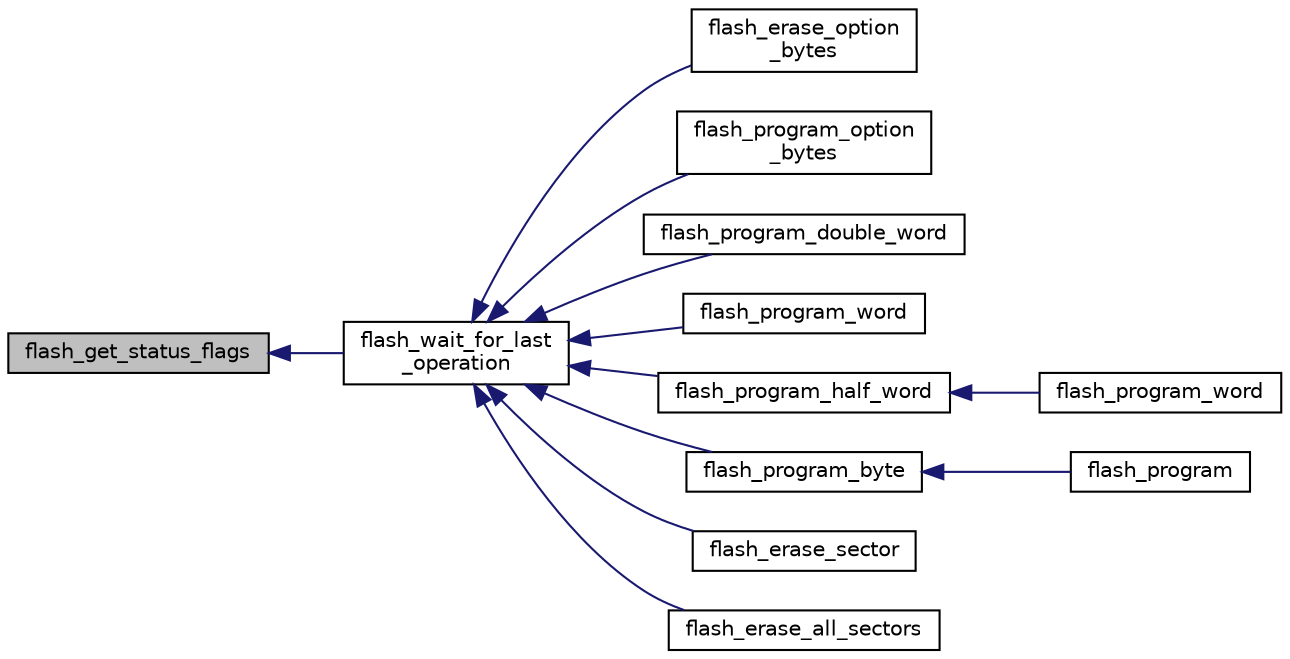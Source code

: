 digraph "flash_get_status_flags"
{
  edge [fontname="Helvetica",fontsize="10",labelfontname="Helvetica",labelfontsize="10"];
  node [fontname="Helvetica",fontsize="10",shape=record];
  rankdir="LR";
  Node1 [label="flash_get_status_flags",height=0.2,width=0.4,color="black", fillcolor="grey75", style="filled", fontcolor="black"];
  Node1 -> Node2 [dir="back",color="midnightblue",fontsize="10",style="solid",fontname="Helvetica"];
  Node2 [label="flash_wait_for_last\l_operation",height=0.2,width=0.4,color="black", fillcolor="white", style="filled",URL="$group__flash__file.html#ga72ce389bb20296771479ace8cdb62dff",tooltip="Wait until Last Operation has Ended. "];
  Node2 -> Node3 [dir="back",color="midnightblue",fontsize="10",style="solid",fontname="Helvetica"];
  Node3 [label="flash_erase_option\l_bytes",height=0.2,width=0.4,color="black", fillcolor="white", style="filled",URL="$group__flash__file.html#ga6242ed6be7838125093c9b8b6adeeca1",tooltip="Erase All Option Bytes. "];
  Node2 -> Node4 [dir="back",color="midnightblue",fontsize="10",style="solid",fontname="Helvetica"];
  Node4 [label="flash_program_option\l_bytes",height=0.2,width=0.4,color="black", fillcolor="white", style="filled",URL="$group__flash__file.html#gab759a6e89a54cfb15a60c0e8f4eb66df",tooltip="Program the Option Bytes. "];
  Node2 -> Node5 [dir="back",color="midnightblue",fontsize="10",style="solid",fontname="Helvetica"];
  Node5 [label="flash_program_double_word",height=0.2,width=0.4,color="black", fillcolor="white", style="filled",URL="$group__flash__file.html#gab8f20c93b7162f8a3b672caee01c7e09",tooltip="Program a 64 bit Word to FLASH. "];
  Node2 -> Node6 [dir="back",color="midnightblue",fontsize="10",style="solid",fontname="Helvetica"];
  Node6 [label="flash_program_word",height=0.2,width=0.4,color="black", fillcolor="white", style="filled",URL="$group__flash__defines.html#ga73937aa6df8710e95425b165730626a2",tooltip="Program a 32 bit Word to FLASH. "];
  Node2 -> Node7 [dir="back",color="midnightblue",fontsize="10",style="solid",fontname="Helvetica"];
  Node7 [label="flash_program_half_word",height=0.2,width=0.4,color="black", fillcolor="white", style="filled",URL="$group__flash__file.html#gaf5077b5726c70fa9418db9d73182f89d",tooltip="Program a Half Word to FLASH. "];
  Node7 -> Node8 [dir="back",color="midnightblue",fontsize="10",style="solid",fontname="Helvetica"];
  Node8 [label="flash_program_word",height=0.2,width=0.4,color="black", fillcolor="white", style="filled",URL="$group__flash__file.html#ga73937aa6df8710e95425b165730626a2",tooltip="Program a 32 bit Word to FLASH. "];
  Node2 -> Node9 [dir="back",color="midnightblue",fontsize="10",style="solid",fontname="Helvetica"];
  Node9 [label="flash_program_byte",height=0.2,width=0.4,color="black", fillcolor="white", style="filled",URL="$group__flash__file.html#gaecb2ef6a6334477e36fceed302b1ab6d",tooltip="Program an 8 bit Byte to FLASH. "];
  Node9 -> Node10 [dir="back",color="midnightblue",fontsize="10",style="solid",fontname="Helvetica"];
  Node10 [label="flash_program",height=0.2,width=0.4,color="black", fillcolor="white", style="filled",URL="$group__flash__file.html#ga9149ea4d291a737b89ca7475471806a0",tooltip="Program a Data Block to FLASH. "];
  Node2 -> Node11 [dir="back",color="midnightblue",fontsize="10",style="solid",fontname="Helvetica"];
  Node11 [label="flash_erase_sector",height=0.2,width=0.4,color="black", fillcolor="white", style="filled",URL="$group__flash__file.html#gad49638626fa6ff605563012ef599bb11",tooltip="Erase a Sector of FLASH. "];
  Node2 -> Node12 [dir="back",color="midnightblue",fontsize="10",style="solid",fontname="Helvetica"];
  Node12 [label="flash_erase_all_sectors",height=0.2,width=0.4,color="black", fillcolor="white", style="filled",URL="$group__flash__file.html#ga6374518c449cb5f79631be81a818d75b",tooltip="Erase All FLASH. "];
}
